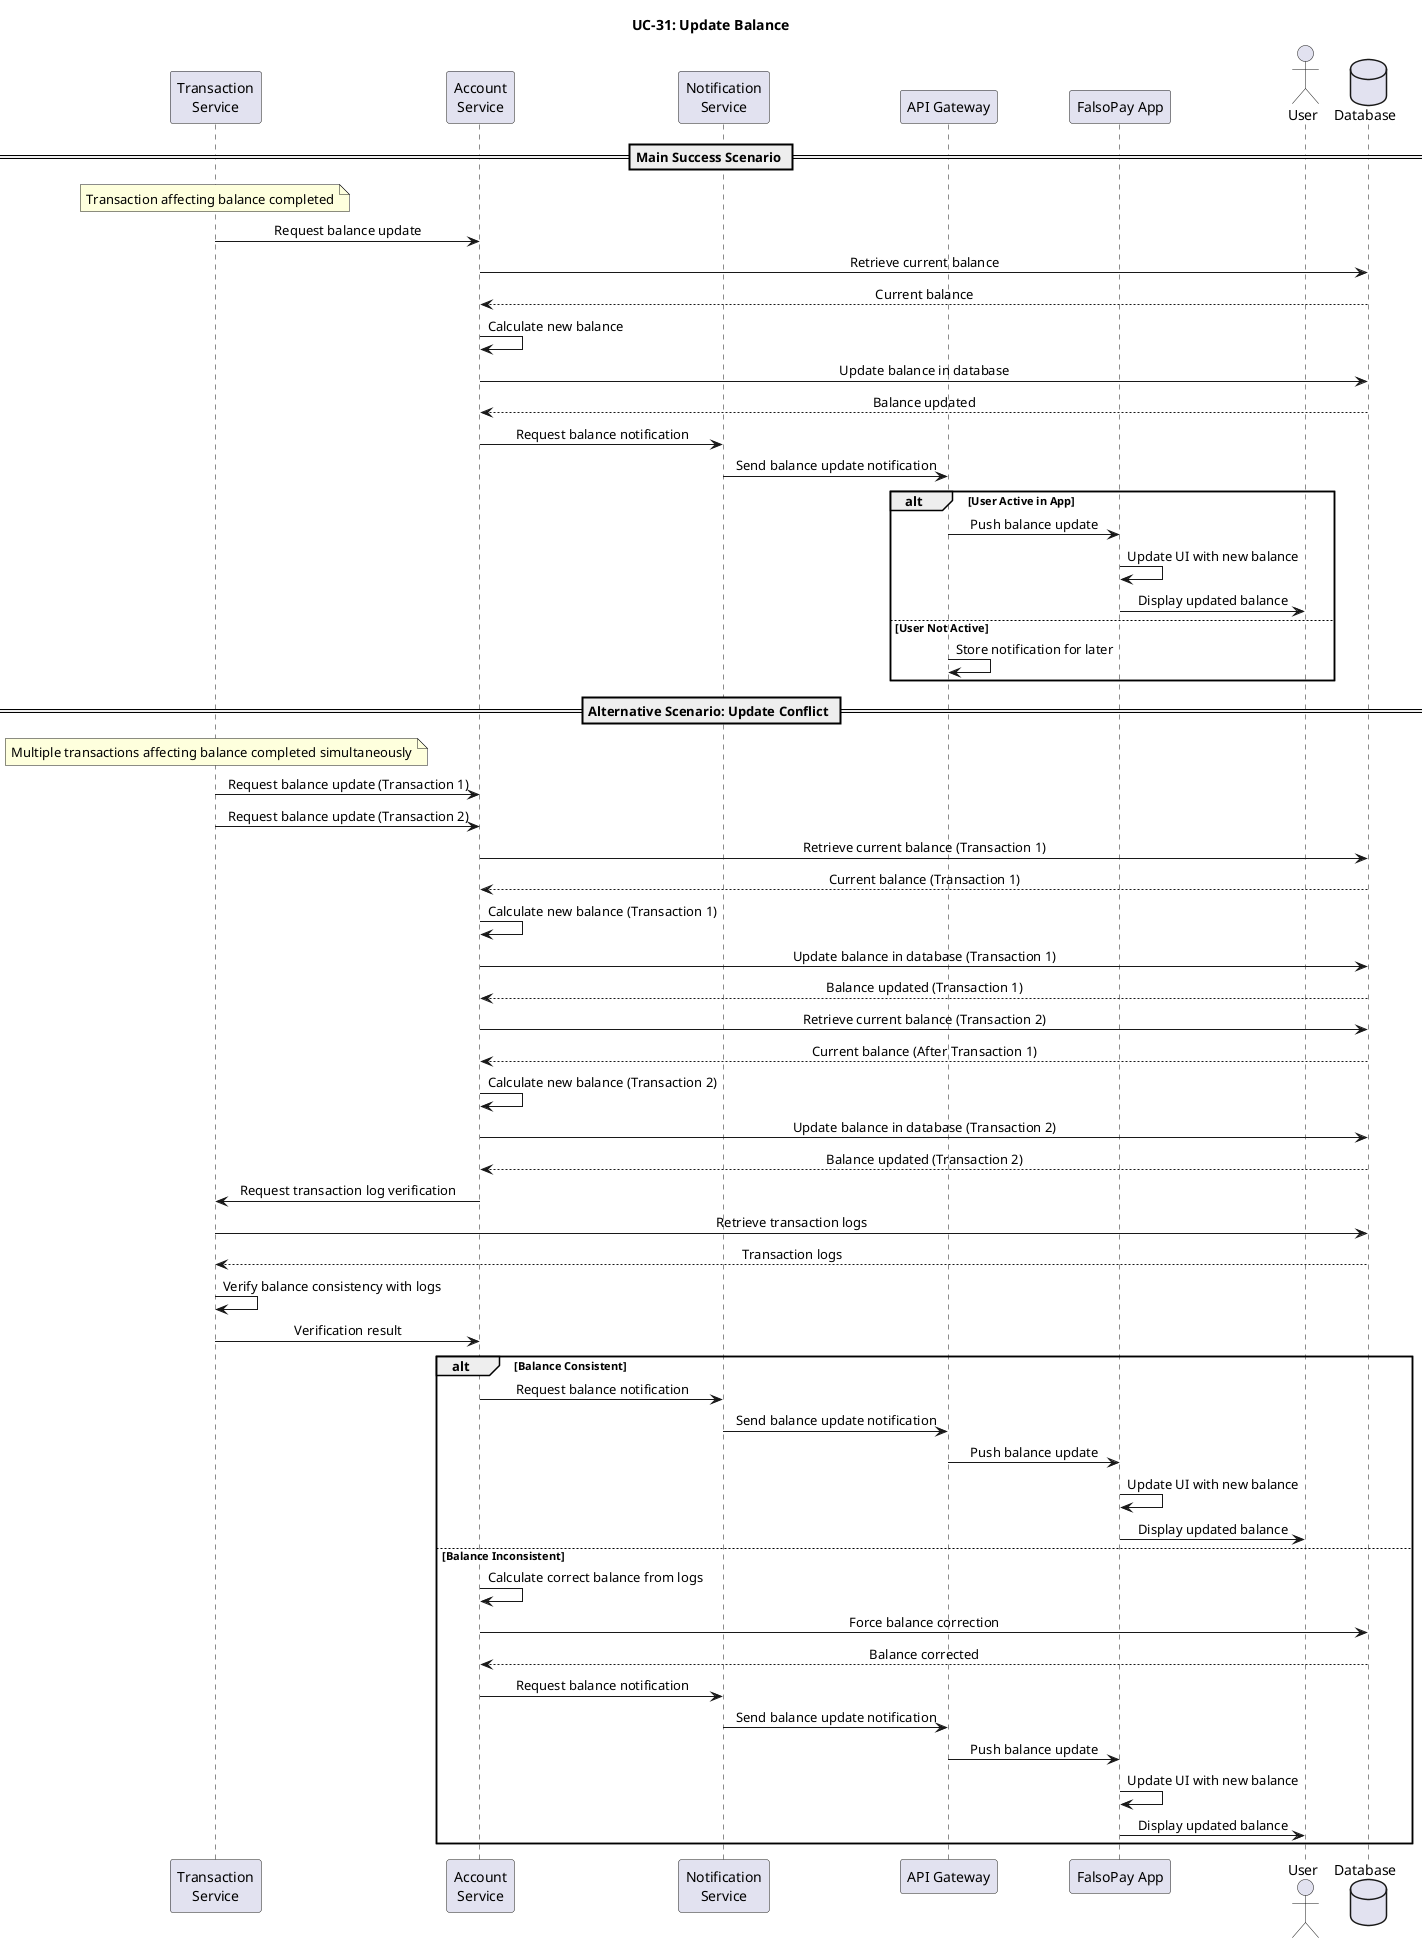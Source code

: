 @startuml UC31-UpdateBalance

skinparam sequenceMessageAlign center
skinparam backgroundColor white
skinparam handwritten false

title "UC-31: Update Balance"

participant "Transaction\nService" as txnService
participant "Account\nService" as accountService
participant "Notification\nService" as notifService
participant "API Gateway" as gateway
participant "FalsoPay App" as app
actor "User" as user
database "Database" as db

== Main Success Scenario ==

note over txnService: Transaction affecting balance completed

txnService -> accountService: Request balance update
accountService -> db: Retrieve current balance
db --> accountService: Current balance

accountService -> accountService: Calculate new balance
accountService -> db: Update balance in database
db --> accountService: Balance updated

accountService -> notifService: Request balance notification
notifService -> gateway: Send balance update notification

alt User Active in App
    gateway -> app: Push balance update
    app -> app: Update UI with new balance
    app -> user: Display updated balance
else User Not Active
    gateway -> gateway: Store notification for later
end

== Alternative Scenario: Update Conflict ==

note over txnService: Multiple transactions affecting balance completed simultaneously

txnService -> accountService: Request balance update (Transaction 1)
txnService -> accountService: Request balance update (Transaction 2)

accountService -> db: Retrieve current balance (Transaction 1)
db --> accountService: Current balance (Transaction 1)

accountService -> accountService: Calculate new balance (Transaction 1)
accountService -> db: Update balance in database (Transaction 1)
db --> accountService: Balance updated (Transaction 1)

accountService -> db: Retrieve current balance (Transaction 2)
db --> accountService: Current balance (After Transaction 1)

accountService -> accountService: Calculate new balance (Transaction 2)
accountService -> db: Update balance in database (Transaction 2)
db --> accountService: Balance updated (Transaction 2)

accountService -> txnService: Request transaction log verification
txnService -> db: Retrieve transaction logs
db --> txnService: Transaction logs

txnService -> txnService: Verify balance consistency with logs
txnService -> accountService: Verification result

alt Balance Consistent
    accountService -> notifService: Request balance notification
    notifService -> gateway: Send balance update notification
    gateway -> app: Push balance update
    app -> app: Update UI with new balance
    app -> user: Display updated balance
else Balance Inconsistent
    accountService -> accountService: Calculate correct balance from logs
    accountService -> db: Force balance correction
    db --> accountService: Balance corrected
    accountService -> notifService: Request balance notification
    notifService -> gateway: Send balance update notification
    gateway -> app: Push balance update
    app -> app: Update UI with new balance
    app -> user: Display updated balance
end

@enduml 